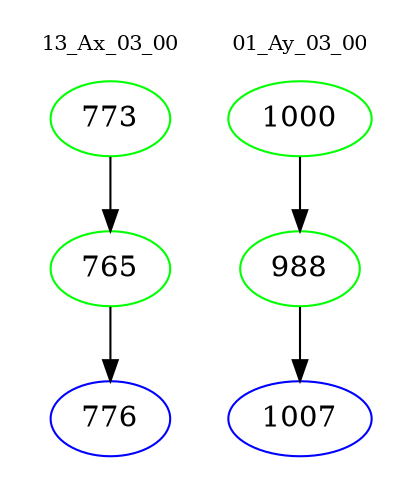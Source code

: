 digraph{
subgraph cluster_0 {
color = white
label = "13_Ax_03_00";
fontsize=10;
T0_773 [label="773", color="green"]
T0_773 -> T0_765 [color="black"]
T0_765 [label="765", color="green"]
T0_765 -> T0_776 [color="black"]
T0_776 [label="776", color="blue"]
}
subgraph cluster_1 {
color = white
label = "01_Ay_03_00";
fontsize=10;
T1_1000 [label="1000", color="green"]
T1_1000 -> T1_988 [color="black"]
T1_988 [label="988", color="green"]
T1_988 -> T1_1007 [color="black"]
T1_1007 [label="1007", color="blue"]
}
}

